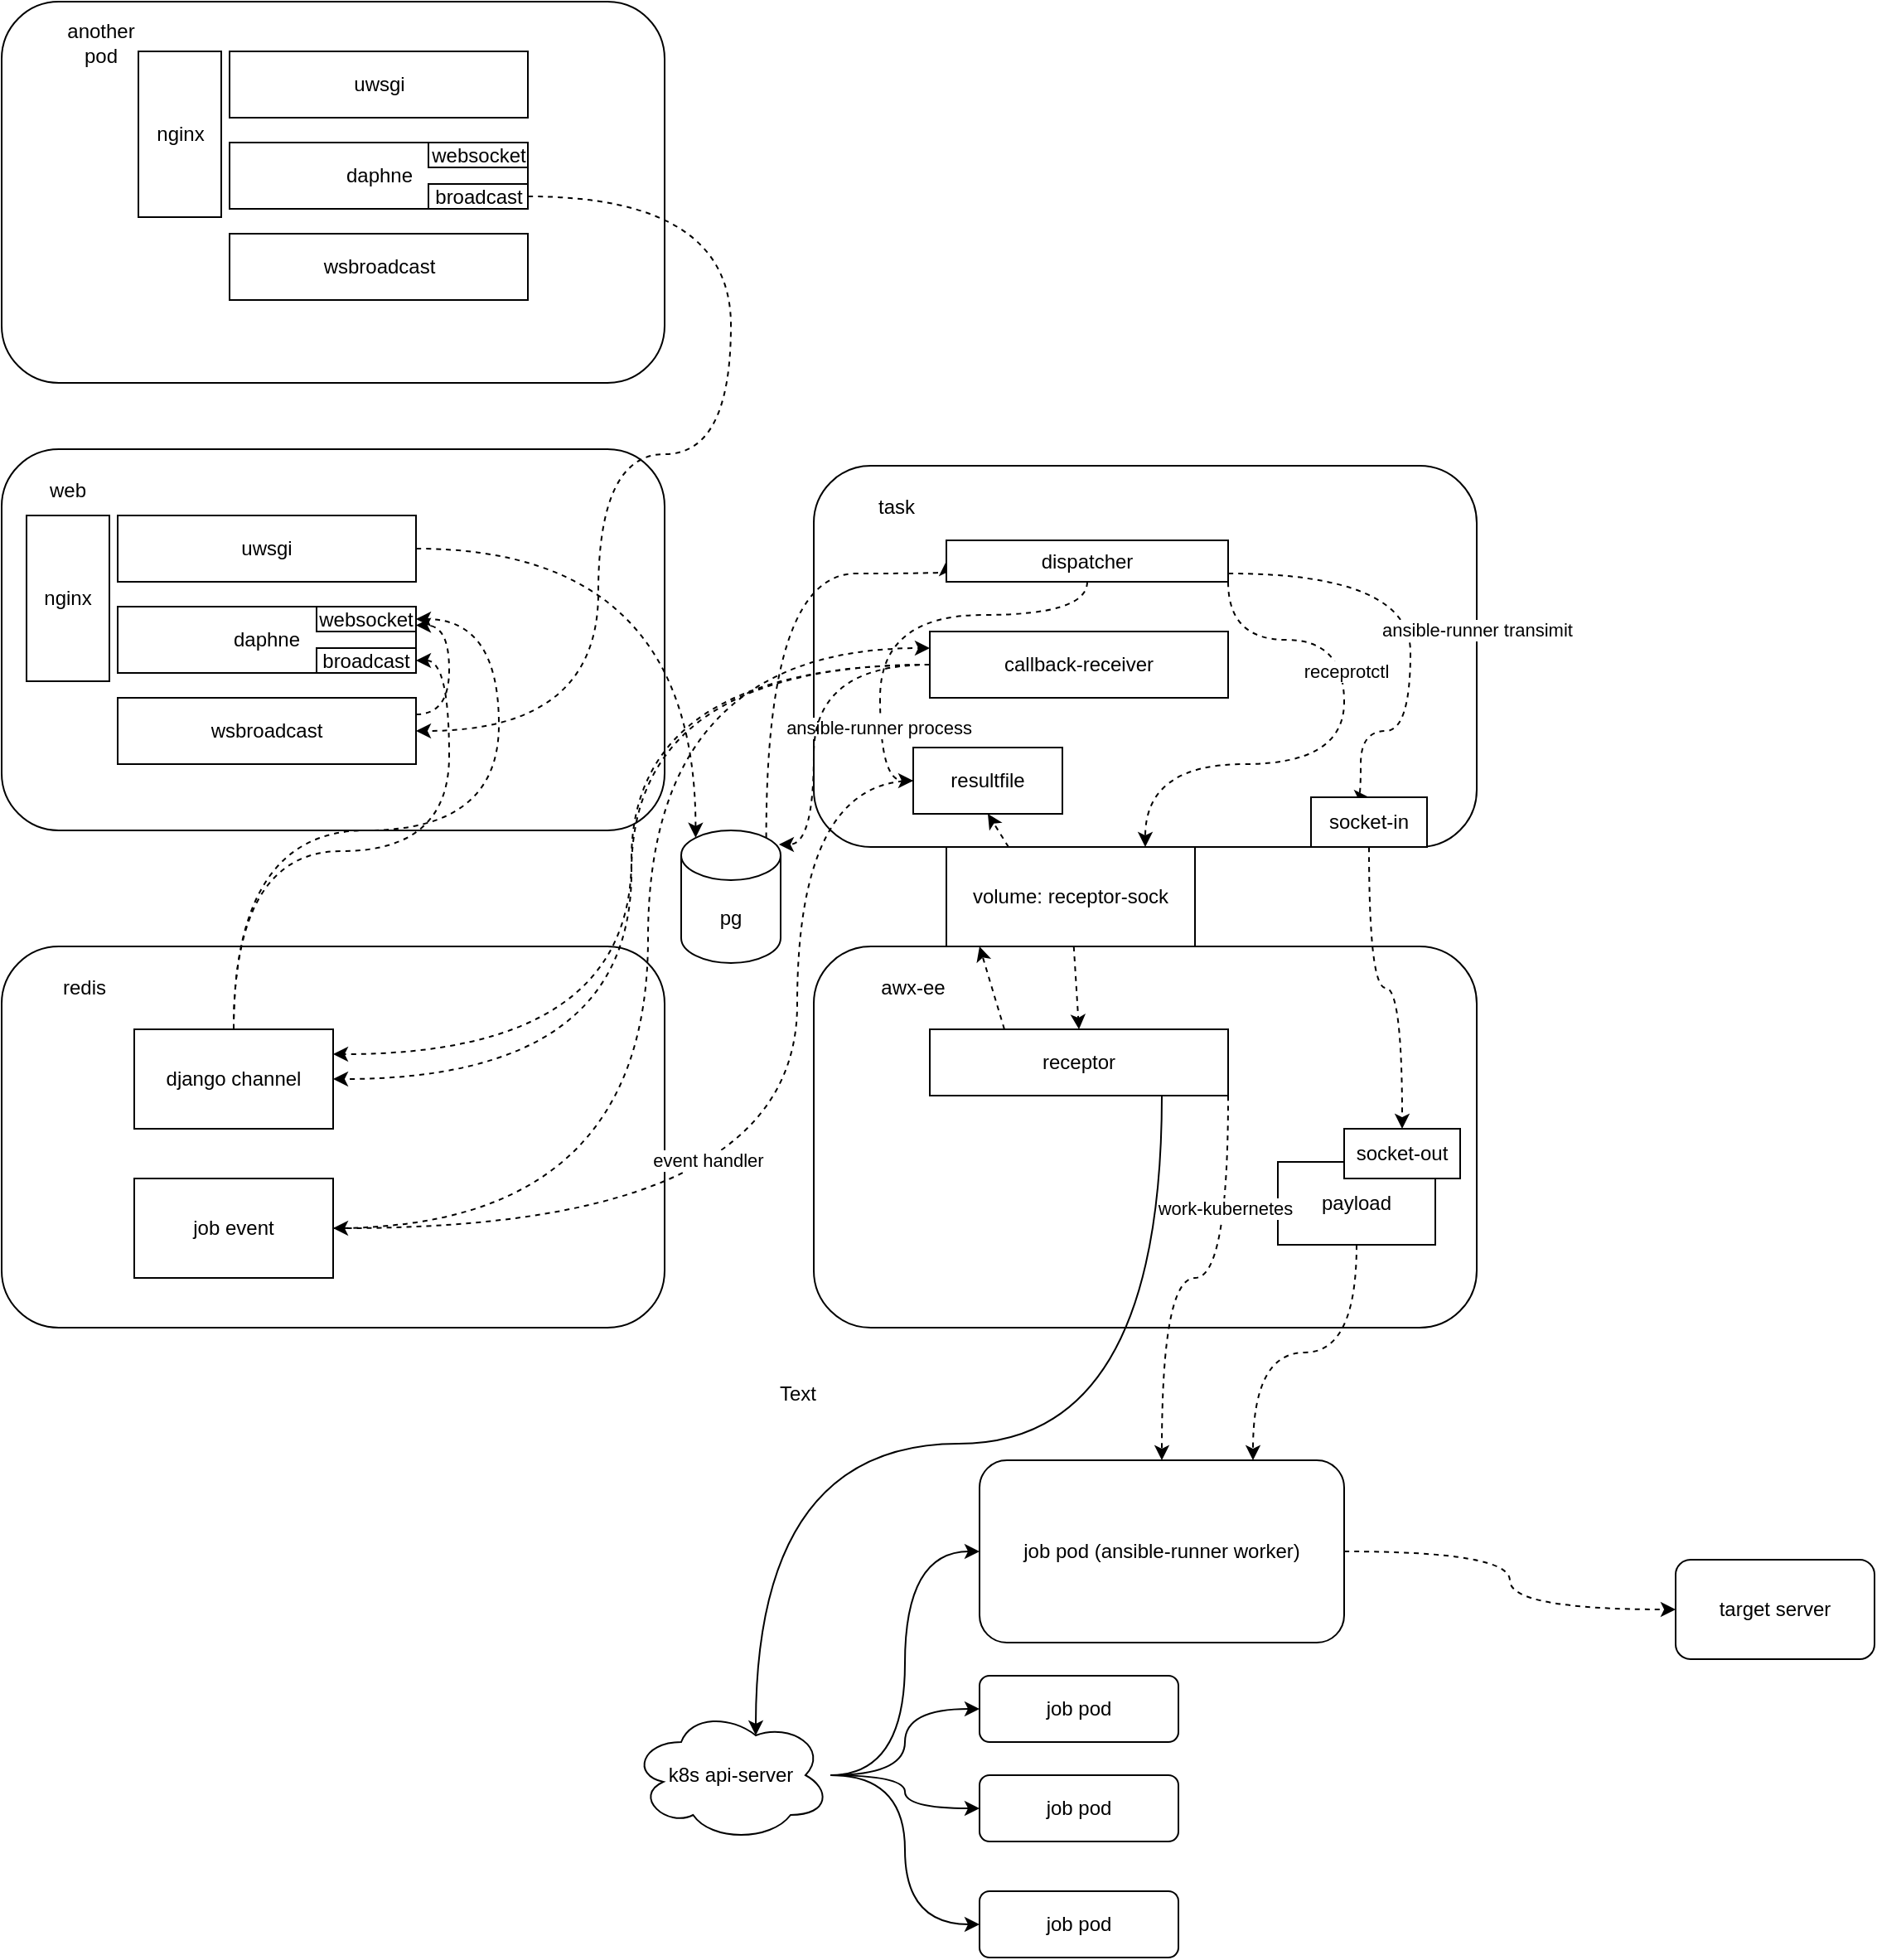<mxfile version="20.5.3" type="embed"><diagram id="23iRSUPoRavnBvh4doch" name="Page-1"><mxGraphModel dx="850" dy="1809" grid="1" gridSize="10" guides="1" tooltips="1" connect="1" arrows="1" fold="1" page="1" pageScale="1" pageWidth="827" pageHeight="1169" math="0" shadow="0"><root><mxCell id="0"/><mxCell id="1" parent="0"/><mxCell id="2" value="" style="rounded=1;whiteSpace=wrap;html=1;" vertex="1" parent="1"><mxGeometry x="70" y="130" width="400" height="230" as="geometry"/></mxCell><mxCell id="4" value="" style="rounded=1;whiteSpace=wrap;html=1;" vertex="1" parent="1"><mxGeometry x="560" y="140" width="400" height="230" as="geometry"/></mxCell><mxCell id="5" value="" style="rounded=1;whiteSpace=wrap;html=1;" vertex="1" parent="1"><mxGeometry x="560" y="430" width="400" height="230" as="geometry"/></mxCell><mxCell id="6" value="web" style="text;html=1;strokeColor=none;fillColor=none;align=center;verticalAlign=middle;whiteSpace=wrap;rounded=0;" vertex="1" parent="1"><mxGeometry x="80" y="140" width="60" height="30" as="geometry"/></mxCell><mxCell id="7" value="task" style="text;html=1;strokeColor=none;fillColor=none;align=center;verticalAlign=middle;whiteSpace=wrap;rounded=0;" vertex="1" parent="1"><mxGeometry x="580" y="150" width="60" height="30" as="geometry"/></mxCell><mxCell id="8" value="" style="rounded=1;whiteSpace=wrap;html=1;" vertex="1" parent="1"><mxGeometry x="70" y="430" width="400" height="230" as="geometry"/></mxCell><mxCell id="9" value="redis" style="text;html=1;strokeColor=none;fillColor=none;align=center;verticalAlign=middle;whiteSpace=wrap;rounded=0;" vertex="1" parent="1"><mxGeometry x="90" y="440" width="60" height="30" as="geometry"/></mxCell><mxCell id="10" value="awx-ee" style="text;html=1;strokeColor=none;fillColor=none;align=center;verticalAlign=middle;whiteSpace=wrap;rounded=0;" vertex="1" parent="1"><mxGeometry x="590" y="440" width="60" height="30" as="geometry"/></mxCell><mxCell id="33" style="edgeStyle=orthogonalEdgeStyle;curved=1;rounded=0;orthogonalLoop=1;jettySize=auto;html=1;entryX=0.145;entryY=0;entryDx=0;entryDy=4.35;entryPerimeter=0;dashed=1;" edge="1" parent="1" source="11" target="15"><mxGeometry relative="1" as="geometry"/></mxCell><mxCell id="11" value="uwsgi" style="rounded=0;whiteSpace=wrap;html=1;" vertex="1" parent="1"><mxGeometry x="140" y="170" width="180" height="40" as="geometry"/></mxCell><mxCell id="12" value="daphne" style="rounded=0;whiteSpace=wrap;html=1;" vertex="1" parent="1"><mxGeometry x="140" y="225" width="180" height="40" as="geometry"/></mxCell><mxCell id="13" value="nginx" style="rounded=0;whiteSpace=wrap;html=1;" vertex="1" parent="1"><mxGeometry x="85" y="170" width="50" height="100" as="geometry"/></mxCell><mxCell id="80" style="edgeStyle=orthogonalEdgeStyle;curved=1;rounded=0;orthogonalLoop=1;jettySize=auto;html=1;entryX=1;entryY=0.75;entryDx=0;entryDy=0;dashed=1;exitX=1;exitY=0.25;exitDx=0;exitDy=0;" edge="1" parent="1" source="14" target="63"><mxGeometry relative="1" as="geometry"/></mxCell><mxCell id="14" value="wsbroadcast" style="rounded=0;whiteSpace=wrap;html=1;" vertex="1" parent="1"><mxGeometry x="140" y="280" width="180" height="40" as="geometry"/></mxCell><mxCell id="34" style="edgeStyle=orthogonalEdgeStyle;curved=1;rounded=0;orthogonalLoop=1;jettySize=auto;html=1;entryX=0;entryY=0.5;entryDx=0;entryDy=0;dashed=1;exitX=0.855;exitY=0;exitDx=0;exitDy=4.35;exitPerimeter=0;" edge="1" parent="1" source="15" target="16"><mxGeometry relative="1" as="geometry"><Array as="points"><mxPoint x="531" y="205"/></Array></mxGeometry></mxCell><mxCell id="15" value="pg" style="shape=cylinder3;whiteSpace=wrap;html=1;boundedLbl=1;backgroundOutline=1;size=15;" vertex="1" parent="1"><mxGeometry x="480" y="360" width="60" height="80" as="geometry"/></mxCell><mxCell id="38" style="edgeStyle=orthogonalEdgeStyle;curved=1;rounded=0;orthogonalLoop=1;jettySize=auto;html=1;dashed=1;entryX=0.5;entryY=0;entryDx=0;entryDy=0;" edge="1" parent="1" source="16" target="37"><mxGeometry relative="1" as="geometry"><mxPoint x="862" y="320" as="targetPoint"/><Array as="points"><mxPoint x="920" y="205"/><mxPoint x="920" y="300"/><mxPoint x="890" y="300"/><mxPoint x="890" y="340"/></Array></mxGeometry></mxCell><mxCell id="40" value="ansible-runner transimit" style="edgeLabel;html=1;align=center;verticalAlign=middle;resizable=0;points=[];" vertex="1" connectable="0" parent="38"><mxGeometry x="0.102" y="-7" relative="1" as="geometry"><mxPoint x="47" y="-11" as="offset"/></mxGeometry></mxCell><mxCell id="48" style="edgeStyle=orthogonalEdgeStyle;curved=1;rounded=0;orthogonalLoop=1;jettySize=auto;html=1;dashed=1;entryX=0.5;entryY=1;entryDx=0;entryDy=0;" edge="1" parent="1" source="16" target="4"><mxGeometry relative="1" as="geometry"><Array as="points"><mxPoint x="810" y="245"/><mxPoint x="880" y="245"/><mxPoint x="880" y="320"/><mxPoint x="760" y="320"/></Array></mxGeometry></mxCell><mxCell id="49" value="receprotctl" style="edgeLabel;html=1;align=center;verticalAlign=middle;resizable=0;points=[];" vertex="1" connectable="0" parent="48"><mxGeometry x="-0.292" y="1" relative="1" as="geometry"><mxPoint as="offset"/></mxGeometry></mxCell><mxCell id="59" style="edgeStyle=orthogonalEdgeStyle;rounded=0;orthogonalLoop=1;jettySize=auto;html=1;entryX=0;entryY=0.5;entryDx=0;entryDy=0;dashed=1;curved=1;" edge="1" parent="1" source="16" target="55"><mxGeometry relative="1" as="geometry"><Array as="points"><mxPoint x="725" y="230"/><mxPoint x="600" y="230"/><mxPoint x="600" y="330"/></Array></mxGeometry></mxCell><mxCell id="60" value="ansible-runner process" style="edgeLabel;html=1;align=center;verticalAlign=middle;resizable=0;points=[];" vertex="1" connectable="0" parent="59"><mxGeometry x="0.604" y="-1" relative="1" as="geometry"><mxPoint as="offset"/></mxGeometry></mxCell><mxCell id="16" value="dispatcher" style="rounded=0;whiteSpace=wrap;html=1;" vertex="1" parent="1"><mxGeometry x="640" y="185" width="170" height="25" as="geometry"/></mxCell><mxCell id="66" style="edgeStyle=orthogonalEdgeStyle;curved=1;rounded=0;orthogonalLoop=1;jettySize=auto;html=1;entryX=0.983;entryY=0.106;entryDx=0;entryDy=0;entryPerimeter=0;dashed=1;" edge="1" parent="1" source="17" target="15"><mxGeometry relative="1" as="geometry"><Array as="points"><mxPoint x="560" y="260"/><mxPoint x="560" y="369"/></Array></mxGeometry></mxCell><mxCell id="67" style="edgeStyle=orthogonalEdgeStyle;curved=1;rounded=0;orthogonalLoop=1;jettySize=auto;html=1;entryX=1;entryY=0.25;entryDx=0;entryDy=0;dashed=1;" edge="1" parent="1" source="17" target="52"><mxGeometry relative="1" as="geometry"/></mxCell><mxCell id="68" style="edgeStyle=orthogonalEdgeStyle;curved=1;rounded=0;orthogonalLoop=1;jettySize=auto;html=1;entryX=1;entryY=0.5;entryDx=0;entryDy=0;dashed=1;" edge="1" parent="1" source="17" target="52"><mxGeometry relative="1" as="geometry"/></mxCell><mxCell id="17" value="callback-receiver" style="rounded=0;whiteSpace=wrap;html=1;" vertex="1" parent="1"><mxGeometry x="630" y="240" width="180" height="40" as="geometry"/></mxCell><mxCell id="20" style="edgeStyle=orthogonalEdgeStyle;rounded=0;orthogonalLoop=1;jettySize=auto;html=1;entryX=0.625;entryY=0.2;entryDx=0;entryDy=0;entryPerimeter=0;curved=1;" edge="1" parent="1" source="18" target="19"><mxGeometry relative="1" as="geometry"><Array as="points"><mxPoint x="770" y="730"/><mxPoint x="525" y="730"/></Array></mxGeometry></mxCell><mxCell id="54" style="rounded=0;orthogonalLoop=1;jettySize=auto;html=1;entryX=0.25;entryY=0;entryDx=0;entryDy=0;dashed=1;exitX=0.25;exitY=0;exitDx=0;exitDy=0;" edge="1" parent="1" source="18" target="5"><mxGeometry relative="1" as="geometry"/></mxCell><mxCell id="18" value="receptor" style="rounded=0;whiteSpace=wrap;html=1;" vertex="1" parent="1"><mxGeometry x="630" y="480" width="180" height="40" as="geometry"/></mxCell><mxCell id="25" style="edgeStyle=orthogonalEdgeStyle;curved=1;rounded=0;orthogonalLoop=1;jettySize=auto;html=1;entryX=0;entryY=0.5;entryDx=0;entryDy=0;" edge="1" parent="1" source="19" target="21"><mxGeometry relative="1" as="geometry"/></mxCell><mxCell id="26" style="edgeStyle=orthogonalEdgeStyle;curved=1;rounded=0;orthogonalLoop=1;jettySize=auto;html=1;entryX=0;entryY=0.5;entryDx=0;entryDy=0;" edge="1" parent="1" source="19" target="22"><mxGeometry relative="1" as="geometry"/></mxCell><mxCell id="27" style="edgeStyle=orthogonalEdgeStyle;curved=1;rounded=0;orthogonalLoop=1;jettySize=auto;html=1;entryX=0;entryY=0.5;entryDx=0;entryDy=0;" edge="1" parent="1" source="19" target="23"><mxGeometry relative="1" as="geometry"/></mxCell><mxCell id="28" style="edgeStyle=orthogonalEdgeStyle;curved=1;rounded=0;orthogonalLoop=1;jettySize=auto;html=1;entryX=0;entryY=0.5;entryDx=0;entryDy=0;" edge="1" parent="1" source="19" target="24"><mxGeometry relative="1" as="geometry"/></mxCell><mxCell id="19" value="k8s api-server" style="ellipse;shape=cloud;whiteSpace=wrap;html=1;" vertex="1" parent="1"><mxGeometry x="450" y="890" width="120" height="80" as="geometry"/></mxCell><mxCell id="31" style="edgeStyle=orthogonalEdgeStyle;curved=1;rounded=0;orthogonalLoop=1;jettySize=auto;html=1;entryX=0;entryY=0.5;entryDx=0;entryDy=0;dashed=1;" edge="1" parent="1" source="21" target="29"><mxGeometry relative="1" as="geometry"/></mxCell><mxCell id="21" value="job pod (ansible-runner worker&lt;span style=&quot;background-color: initial;&quot;&gt;)&lt;/span&gt;" style="rounded=1;whiteSpace=wrap;html=1;" vertex="1" parent="1"><mxGeometry x="660" y="740" width="220" height="110" as="geometry"/></mxCell><mxCell id="22" value="job pod" style="rounded=1;whiteSpace=wrap;html=1;" vertex="1" parent="1"><mxGeometry x="660" y="870" width="120" height="40" as="geometry"/></mxCell><mxCell id="23" value="job pod" style="rounded=1;whiteSpace=wrap;html=1;" vertex="1" parent="1"><mxGeometry x="660" y="930" width="120" height="40" as="geometry"/></mxCell><mxCell id="24" value="job pod" style="rounded=1;whiteSpace=wrap;html=1;" vertex="1" parent="1"><mxGeometry x="660" y="1000" width="120" height="40" as="geometry"/></mxCell><mxCell id="29" value="target server" style="rounded=1;whiteSpace=wrap;html=1;" vertex="1" parent="1"><mxGeometry x="1080" y="800" width="120" height="60" as="geometry"/></mxCell><mxCell id="44" style="edgeStyle=orthogonalEdgeStyle;curved=1;rounded=0;orthogonalLoop=1;jettySize=auto;html=1;entryX=0.5;entryY=0;entryDx=0;entryDy=0;dashed=1;" edge="1" parent="1" source="37" target="42"><mxGeometry relative="1" as="geometry"/></mxCell><mxCell id="37" value="socket-in" style="rounded=0;whiteSpace=wrap;html=1;" vertex="1" parent="1"><mxGeometry x="860" y="340" width="70" height="30" as="geometry"/></mxCell><mxCell id="41" value="Text" style="text;html=1;resizable=0;autosize=1;align=center;verticalAlign=middle;points=[];fillColor=none;strokeColor=none;rounded=0;" vertex="1" parent="1"><mxGeometry x="525" y="685" width="50" height="30" as="geometry"/></mxCell><mxCell id="51" style="edgeStyle=orthogonalEdgeStyle;curved=1;rounded=0;orthogonalLoop=1;jettySize=auto;html=1;entryX=0.75;entryY=0;entryDx=0;entryDy=0;dashed=1;" edge="1" parent="1" source="45" target="21"><mxGeometry relative="1" as="geometry"/></mxCell><mxCell id="45" value="payload" style="rounded=0;whiteSpace=wrap;html=1;" vertex="1" parent="1"><mxGeometry x="840" y="560" width="95" height="50" as="geometry"/></mxCell><mxCell id="50" style="rounded=0;orthogonalLoop=1;jettySize=auto;html=1;entryX=0.5;entryY=0;entryDx=0;entryDy=0;dashed=1;" edge="1" parent="1" source="47" target="18"><mxGeometry relative="1" as="geometry"/></mxCell><mxCell id="56" style="rounded=0;orthogonalLoop=1;jettySize=auto;html=1;entryX=0.5;entryY=1;entryDx=0;entryDy=0;dashed=1;exitX=0.25;exitY=0;exitDx=0;exitDy=0;" edge="1" parent="1" source="47" target="55"><mxGeometry relative="1" as="geometry"/></mxCell><mxCell id="47" value="volume: receptor-sock" style="rounded=0;whiteSpace=wrap;html=1;" vertex="1" parent="1"><mxGeometry x="640" y="370" width="150" height="60" as="geometry"/></mxCell><mxCell id="42" value="socket-out" style="rounded=0;whiteSpace=wrap;html=1;" vertex="1" parent="1"><mxGeometry x="880" y="540" width="70" height="30" as="geometry"/></mxCell><mxCell id="30" style="edgeStyle=orthogonalEdgeStyle;curved=1;rounded=0;orthogonalLoop=1;jettySize=auto;html=1;entryX=0.5;entryY=0;entryDx=0;entryDy=0;dashed=1;" edge="1" parent="1" source="18" target="21"><mxGeometry relative="1" as="geometry"><Array as="points"><mxPoint x="810" y="630"/><mxPoint x="770" y="630"/></Array></mxGeometry></mxCell><mxCell id="32" value="work-kubernetes" style="edgeLabel;html=1;align=center;verticalAlign=middle;resizable=0;points=[];" vertex="1" connectable="0" parent="30"><mxGeometry x="-0.476" y="-2" relative="1" as="geometry"><mxPoint as="offset"/></mxGeometry></mxCell><mxCell id="69" style="edgeStyle=orthogonalEdgeStyle;curved=1;rounded=0;orthogonalLoop=1;jettySize=auto;html=1;entryX=1;entryY=0.5;entryDx=0;entryDy=0;dashed=1;" edge="1" parent="1" source="52" target="64"><mxGeometry relative="1" as="geometry"/></mxCell><mxCell id="70" style="edgeStyle=orthogonalEdgeStyle;curved=1;rounded=0;orthogonalLoop=1;jettySize=auto;html=1;entryX=1;entryY=0.5;entryDx=0;entryDy=0;dashed=1;" edge="1" parent="1" source="52" target="63"><mxGeometry relative="1" as="geometry"><Array as="points"><mxPoint x="210" y="360"/><mxPoint x="370" y="360"/><mxPoint x="370" y="233"/></Array></mxGeometry></mxCell><mxCell id="52" value="django channel" style="rounded=0;whiteSpace=wrap;html=1;" vertex="1" parent="1"><mxGeometry x="150" y="480" width="120" height="60" as="geometry"/></mxCell><mxCell id="65" style="edgeStyle=orthogonalEdgeStyle;curved=1;rounded=0;orthogonalLoop=1;jettySize=auto;html=1;entryX=0;entryY=0.25;entryDx=0;entryDy=0;dashed=1;" edge="1" parent="1" source="53" target="17"><mxGeometry relative="1" as="geometry"><Array as="points"><mxPoint x="460" y="600"/><mxPoint x="460" y="250"/></Array></mxGeometry></mxCell><mxCell id="53" value="job event" style="rounded=0;whiteSpace=wrap;html=1;" vertex="1" parent="1"><mxGeometry x="150" y="570" width="120" height="60" as="geometry"/></mxCell><mxCell id="61" style="edgeStyle=orthogonalEdgeStyle;curved=1;rounded=0;orthogonalLoop=1;jettySize=auto;html=1;entryX=1;entryY=0.5;entryDx=0;entryDy=0;dashed=1;" edge="1" parent="1" source="55" target="53"><mxGeometry relative="1" as="geometry"><Array as="points"><mxPoint x="550" y="330"/><mxPoint x="550" y="600"/></Array></mxGeometry></mxCell><mxCell id="62" value="event handler" style="edgeLabel;html=1;align=center;verticalAlign=middle;resizable=0;points=[];" vertex="1" connectable="0" parent="61"><mxGeometry x="0.271" y="-41" relative="1" as="geometry"><mxPoint as="offset"/></mxGeometry></mxCell><mxCell id="55" value="resultfile" style="rounded=0;whiteSpace=wrap;html=1;" vertex="1" parent="1"><mxGeometry x="620" y="310" width="90" height="40" as="geometry"/></mxCell><mxCell id="63" value="websocket" style="rounded=0;whiteSpace=wrap;html=1;" vertex="1" parent="1"><mxGeometry x="260" y="225" width="60" height="15" as="geometry"/></mxCell><mxCell id="64" value="broadcast" style="rounded=0;whiteSpace=wrap;html=1;" vertex="1" parent="1"><mxGeometry x="260" y="250" width="60" height="15" as="geometry"/></mxCell><mxCell id="71" value="" style="rounded=1;whiteSpace=wrap;html=1;" vertex="1" parent="1"><mxGeometry x="70" y="-140" width="400" height="230" as="geometry"/></mxCell><mxCell id="72" value="another pod" style="text;html=1;strokeColor=none;fillColor=none;align=center;verticalAlign=middle;whiteSpace=wrap;rounded=0;" vertex="1" parent="1"><mxGeometry x="100" y="-130" width="60" height="30" as="geometry"/></mxCell><mxCell id="73" value="uwsgi" style="rounded=0;whiteSpace=wrap;html=1;" vertex="1" parent="1"><mxGeometry x="207.5" y="-110" width="180" height="40" as="geometry"/></mxCell><mxCell id="74" value="daphne" style="rounded=0;whiteSpace=wrap;html=1;" vertex="1" parent="1"><mxGeometry x="207.5" y="-55" width="180" height="40" as="geometry"/></mxCell><mxCell id="75" value="nginx" style="rounded=0;whiteSpace=wrap;html=1;" vertex="1" parent="1"><mxGeometry x="152.5" y="-110" width="50" height="100" as="geometry"/></mxCell><mxCell id="76" value="wsbroadcast" style="rounded=0;whiteSpace=wrap;html=1;" vertex="1" parent="1"><mxGeometry x="207.5" width="180" height="40" as="geometry"/></mxCell><mxCell id="77" value="websocket" style="rounded=0;whiteSpace=wrap;html=1;" vertex="1" parent="1"><mxGeometry x="327.5" y="-55" width="60" height="15" as="geometry"/></mxCell><mxCell id="79" style="edgeStyle=orthogonalEdgeStyle;curved=1;rounded=0;orthogonalLoop=1;jettySize=auto;html=1;entryX=1;entryY=0.5;entryDx=0;entryDy=0;dashed=1;" edge="1" parent="1" source="78" target="14"><mxGeometry relative="1" as="geometry"><Array as="points"><mxPoint x="510" y="-22"/><mxPoint x="510" y="133"/><mxPoint x="430" y="133"/><mxPoint x="430" y="300"/></Array></mxGeometry></mxCell><mxCell id="78" value="broadcast" style="rounded=0;whiteSpace=wrap;html=1;" vertex="1" parent="1"><mxGeometry x="327.5" y="-30" width="60" height="15" as="geometry"/></mxCell></root></mxGraphModel></diagram></mxfile>